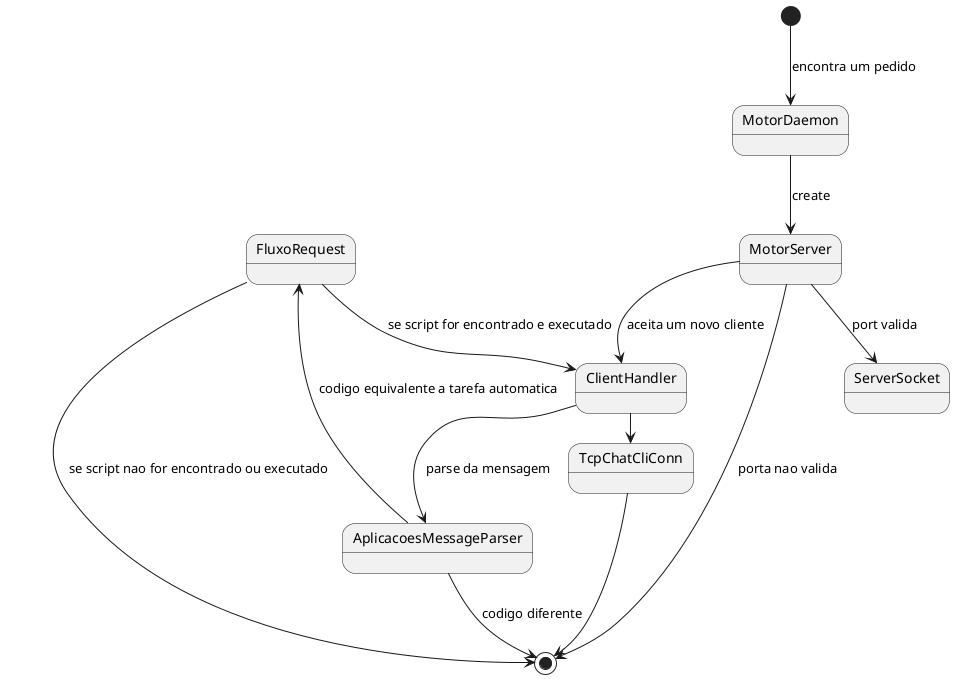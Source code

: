 @startuml
'scale 350 width
skinparam monochrome true

[*] --> MotorDaemon : encontra um pedido

MotorDaemon --> MotorServer : create
MotorServer --> ServerSocket : port valida
MotorServer --> [*] : porta nao valida
MotorServer --> ClientHandler : aceita um novo cliente
ClientHandler --> AplicacoesMessageParser : parse da mensagem
AplicacoesMessageParser --> FluxoRequest : codigo equivalente a tarefa automatica
AplicacoesMessageParser --> [*] : codigo diferente
FluxoRequest --> ClientHandler : se script for encontrado e executado
FluxoRequest -> [*] : se script nao for encontrado ou executado
ClientHandler -> TcpChatCliConn : envia mensagem que acabou a execucao
TcpChatCliConn --> [*]

@enduml